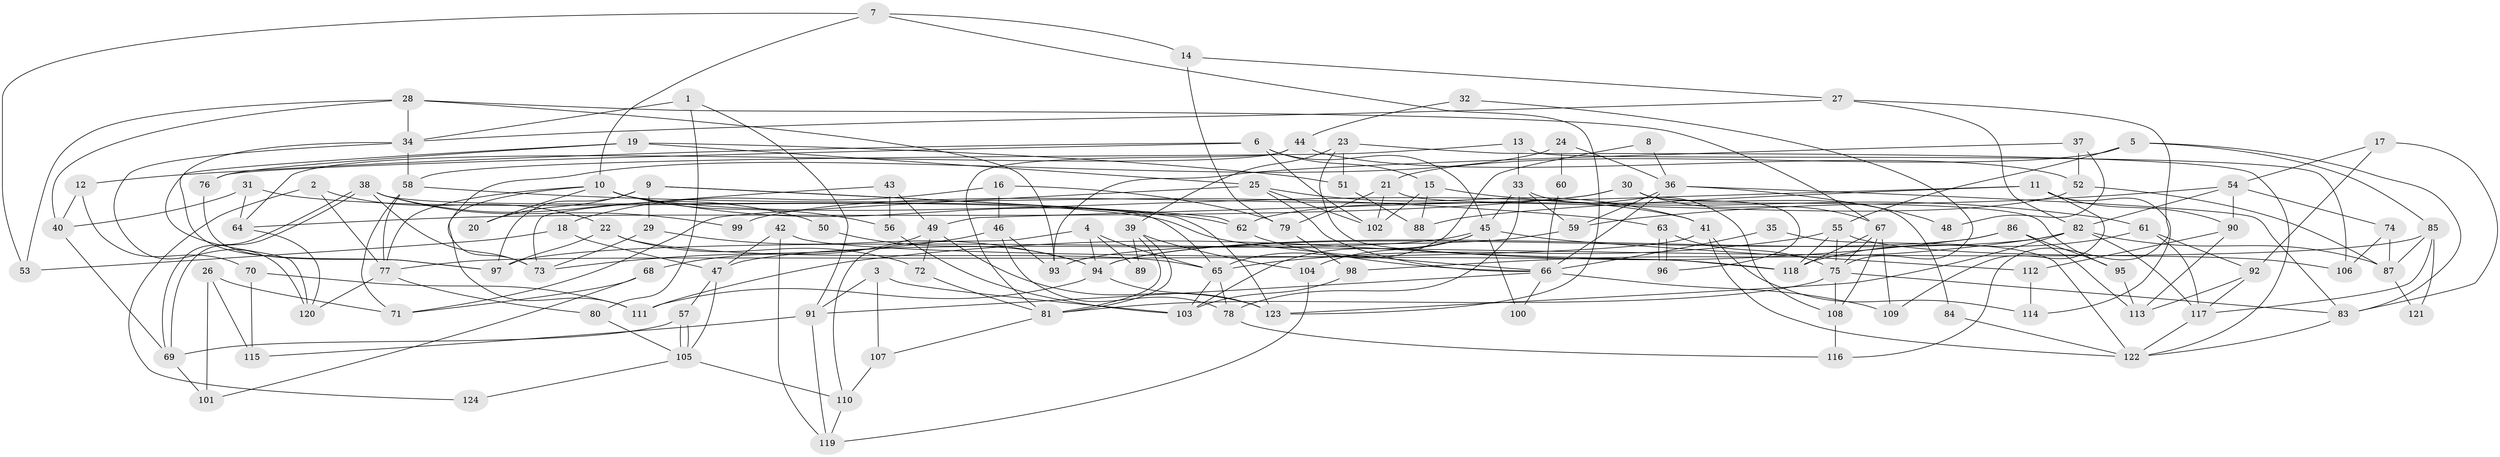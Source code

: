 // Generated by graph-tools (version 1.1) at 2025/50/03/09/25 03:50:12]
// undirected, 124 vertices, 248 edges
graph export_dot {
graph [start="1"]
  node [color=gray90,style=filled];
  1;
  2;
  3;
  4;
  5;
  6;
  7;
  8;
  9;
  10;
  11;
  12;
  13;
  14;
  15;
  16;
  17;
  18;
  19;
  20;
  21;
  22;
  23;
  24;
  25;
  26;
  27;
  28;
  29;
  30;
  31;
  32;
  33;
  34;
  35;
  36;
  37;
  38;
  39;
  40;
  41;
  42;
  43;
  44;
  45;
  46;
  47;
  48;
  49;
  50;
  51;
  52;
  53;
  54;
  55;
  56;
  57;
  58;
  59;
  60;
  61;
  62;
  63;
  64;
  65;
  66;
  67;
  68;
  69;
  70;
  71;
  72;
  73;
  74;
  75;
  76;
  77;
  78;
  79;
  80;
  81;
  82;
  83;
  84;
  85;
  86;
  87;
  88;
  89;
  90;
  91;
  92;
  93;
  94;
  95;
  96;
  97;
  98;
  99;
  100;
  101;
  102;
  103;
  104;
  105;
  106;
  107;
  108;
  109;
  110;
  111;
  112;
  113;
  114;
  115;
  116;
  117;
  118;
  119;
  120;
  121;
  122;
  123;
  124;
  1 -- 34;
  1 -- 80;
  1 -- 91;
  2 -- 22;
  2 -- 77;
  2 -- 124;
  3 -- 91;
  3 -- 103;
  3 -- 107;
  4 -- 65;
  4 -- 94;
  4 -- 89;
  4 -- 110;
  5 -- 55;
  5 -- 21;
  5 -- 83;
  5 -- 85;
  6 -- 102;
  6 -- 45;
  6 -- 12;
  6 -- 15;
  6 -- 76;
  7 -- 123;
  7 -- 10;
  7 -- 14;
  7 -- 53;
  8 -- 36;
  8 -- 65;
  9 -- 123;
  9 -- 97;
  9 -- 20;
  9 -- 29;
  9 -- 62;
  10 -- 41;
  10 -- 111;
  10 -- 20;
  10 -- 56;
  10 -- 62;
  10 -- 77;
  11 -- 109;
  11 -- 49;
  11 -- 88;
  11 -- 90;
  11 -- 114;
  12 -- 70;
  12 -- 40;
  13 -- 106;
  13 -- 33;
  13 -- 58;
  14 -- 79;
  14 -- 27;
  15 -- 61;
  15 -- 88;
  15 -- 102;
  16 -- 79;
  16 -- 18;
  16 -- 46;
  17 -- 54;
  17 -- 83;
  17 -- 92;
  18 -- 47;
  18 -- 53;
  19 -- 120;
  19 -- 25;
  19 -- 51;
  19 -- 76;
  21 -- 95;
  21 -- 102;
  21 -- 79;
  22 -- 65;
  22 -- 97;
  22 -- 72;
  23 -- 122;
  23 -- 51;
  23 -- 39;
  23 -- 118;
  24 -- 73;
  24 -- 36;
  24 -- 60;
  25 -- 66;
  25 -- 41;
  25 -- 71;
  25 -- 102;
  26 -- 101;
  26 -- 71;
  26 -- 115;
  27 -- 116;
  27 -- 34;
  27 -- 82;
  28 -- 34;
  28 -- 67;
  28 -- 40;
  28 -- 53;
  28 -- 93;
  29 -- 73;
  29 -- 94;
  30 -- 67;
  30 -- 64;
  30 -- 84;
  30 -- 96;
  30 -- 99;
  31 -- 66;
  31 -- 40;
  31 -- 64;
  32 -- 75;
  32 -- 44;
  33 -- 108;
  33 -- 78;
  33 -- 45;
  33 -- 59;
  34 -- 58;
  34 -- 97;
  34 -- 120;
  35 -- 122;
  35 -- 66;
  36 -- 66;
  36 -- 83;
  36 -- 48;
  36 -- 59;
  37 -- 52;
  37 -- 93;
  37 -- 48;
  38 -- 65;
  38 -- 69;
  38 -- 69;
  38 -- 50;
  38 -- 73;
  38 -- 99;
  39 -- 81;
  39 -- 81;
  39 -- 89;
  39 -- 104;
  40 -- 69;
  41 -- 77;
  41 -- 122;
  41 -- 114;
  42 -- 47;
  42 -- 118;
  42 -- 119;
  43 -- 73;
  43 -- 49;
  43 -- 56;
  44 -- 81;
  44 -- 52;
  44 -- 64;
  45 -- 104;
  45 -- 47;
  45 -- 100;
  45 -- 103;
  45 -- 112;
  46 -- 93;
  46 -- 73;
  46 -- 78;
  47 -- 57;
  47 -- 105;
  49 -- 123;
  49 -- 72;
  49 -- 68;
  50 -- 94;
  51 -- 88;
  52 -- 87;
  52 -- 62;
  54 -- 90;
  54 -- 59;
  54 -- 74;
  54 -- 82;
  55 -- 75;
  55 -- 118;
  55 -- 65;
  55 -- 106;
  56 -- 103;
  57 -- 69;
  57 -- 105;
  57 -- 105;
  58 -- 77;
  58 -- 63;
  58 -- 71;
  59 -- 93;
  60 -- 66;
  61 -- 117;
  61 -- 92;
  61 -- 118;
  62 -- 66;
  63 -- 96;
  63 -- 96;
  63 -- 75;
  64 -- 120;
  65 -- 103;
  65 -- 78;
  66 -- 91;
  66 -- 100;
  66 -- 109;
  67 -- 118;
  67 -- 75;
  67 -- 108;
  67 -- 109;
  68 -- 71;
  68 -- 101;
  69 -- 101;
  70 -- 111;
  70 -- 115;
  72 -- 81;
  74 -- 87;
  74 -- 106;
  75 -- 81;
  75 -- 83;
  75 -- 108;
  76 -- 97;
  77 -- 120;
  77 -- 80;
  78 -- 116;
  79 -- 98;
  80 -- 105;
  81 -- 107;
  82 -- 87;
  82 -- 94;
  82 -- 98;
  82 -- 117;
  82 -- 123;
  83 -- 122;
  84 -- 122;
  85 -- 97;
  85 -- 87;
  85 -- 117;
  85 -- 121;
  86 -- 113;
  86 -- 94;
  86 -- 95;
  86 -- 111;
  87 -- 121;
  90 -- 112;
  90 -- 113;
  91 -- 119;
  91 -- 115;
  92 -- 117;
  92 -- 113;
  94 -- 111;
  94 -- 123;
  95 -- 113;
  98 -- 103;
  104 -- 119;
  105 -- 110;
  105 -- 124;
  107 -- 110;
  108 -- 116;
  110 -- 119;
  112 -- 114;
  117 -- 122;
}

